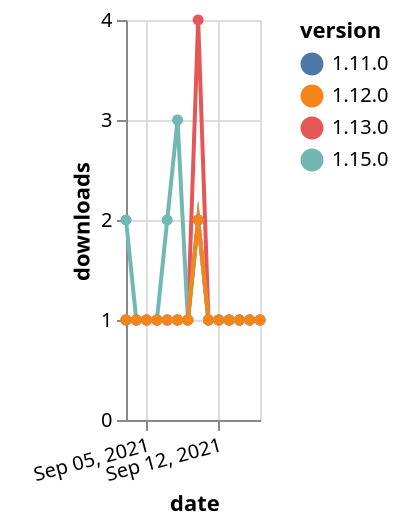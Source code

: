 {"$schema": "https://vega.github.io/schema/vega-lite/v5.json", "description": "A simple bar chart with embedded data.", "data": {"values": [{"date": "2021-09-03", "total": 240, "delta": 1, "version": "1.11.0"}, {"date": "2021-09-04", "total": 241, "delta": 1, "version": "1.11.0"}, {"date": "2021-09-05", "total": 242, "delta": 1, "version": "1.11.0"}, {"date": "2021-09-06", "total": 243, "delta": 1, "version": "1.11.0"}, {"date": "2021-09-07", "total": 244, "delta": 1, "version": "1.11.0"}, {"date": "2021-09-08", "total": 245, "delta": 1, "version": "1.11.0"}, {"date": "2021-09-09", "total": 246, "delta": 1, "version": "1.11.0"}, {"date": "2021-09-10", "total": 248, "delta": 2, "version": "1.11.0"}, {"date": "2021-09-11", "total": 249, "delta": 1, "version": "1.11.0"}, {"date": "2021-09-12", "total": 250, "delta": 1, "version": "1.11.0"}, {"date": "2021-09-13", "total": 251, "delta": 1, "version": "1.11.0"}, {"date": "2021-09-14", "total": 252, "delta": 1, "version": "1.11.0"}, {"date": "2021-09-15", "total": 253, "delta": 1, "version": "1.11.0"}, {"date": "2021-09-16", "total": 254, "delta": 1, "version": "1.11.0"}, {"date": "2021-09-03", "total": 370, "delta": 1, "version": "1.13.0"}, {"date": "2021-09-04", "total": 371, "delta": 1, "version": "1.13.0"}, {"date": "2021-09-05", "total": 372, "delta": 1, "version": "1.13.0"}, {"date": "2021-09-06", "total": 373, "delta": 1, "version": "1.13.0"}, {"date": "2021-09-07", "total": 374, "delta": 1, "version": "1.13.0"}, {"date": "2021-09-08", "total": 375, "delta": 1, "version": "1.13.0"}, {"date": "2021-09-09", "total": 376, "delta": 1, "version": "1.13.0"}, {"date": "2021-09-10", "total": 380, "delta": 4, "version": "1.13.0"}, {"date": "2021-09-11", "total": 381, "delta": 1, "version": "1.13.0"}, {"date": "2021-09-12", "total": 382, "delta": 1, "version": "1.13.0"}, {"date": "2021-09-13", "total": 383, "delta": 1, "version": "1.13.0"}, {"date": "2021-09-14", "total": 384, "delta": 1, "version": "1.13.0"}, {"date": "2021-09-15", "total": 385, "delta": 1, "version": "1.13.0"}, {"date": "2021-09-16", "total": 386, "delta": 1, "version": "1.13.0"}, {"date": "2021-09-03", "total": 117, "delta": 2, "version": "1.15.0"}, {"date": "2021-09-04", "total": 118, "delta": 1, "version": "1.15.0"}, {"date": "2021-09-05", "total": 119, "delta": 1, "version": "1.15.0"}, {"date": "2021-09-06", "total": 120, "delta": 1, "version": "1.15.0"}, {"date": "2021-09-07", "total": 122, "delta": 2, "version": "1.15.0"}, {"date": "2021-09-08", "total": 125, "delta": 3, "version": "1.15.0"}, {"date": "2021-09-09", "total": 126, "delta": 1, "version": "1.15.0"}, {"date": "2021-09-10", "total": 128, "delta": 2, "version": "1.15.0"}, {"date": "2021-09-11", "total": 129, "delta": 1, "version": "1.15.0"}, {"date": "2021-09-12", "total": 130, "delta": 1, "version": "1.15.0"}, {"date": "2021-09-13", "total": 131, "delta": 1, "version": "1.15.0"}, {"date": "2021-09-14", "total": 132, "delta": 1, "version": "1.15.0"}, {"date": "2021-09-15", "total": 133, "delta": 1, "version": "1.15.0"}, {"date": "2021-09-16", "total": 134, "delta": 1, "version": "1.15.0"}, {"date": "2021-09-03", "total": 181, "delta": 1, "version": "1.12.0"}, {"date": "2021-09-04", "total": 182, "delta": 1, "version": "1.12.0"}, {"date": "2021-09-05", "total": 183, "delta": 1, "version": "1.12.0"}, {"date": "2021-09-06", "total": 184, "delta": 1, "version": "1.12.0"}, {"date": "2021-09-07", "total": 185, "delta": 1, "version": "1.12.0"}, {"date": "2021-09-08", "total": 186, "delta": 1, "version": "1.12.0"}, {"date": "2021-09-09", "total": 187, "delta": 1, "version": "1.12.0"}, {"date": "2021-09-10", "total": 189, "delta": 2, "version": "1.12.0"}, {"date": "2021-09-11", "total": 190, "delta": 1, "version": "1.12.0"}, {"date": "2021-09-12", "total": 191, "delta": 1, "version": "1.12.0"}, {"date": "2021-09-13", "total": 192, "delta": 1, "version": "1.12.0"}, {"date": "2021-09-14", "total": 193, "delta": 1, "version": "1.12.0"}, {"date": "2021-09-15", "total": 194, "delta": 1, "version": "1.12.0"}, {"date": "2021-09-16", "total": 195, "delta": 1, "version": "1.12.0"}]}, "width": "container", "mark": {"type": "line", "point": {"filled": true}}, "encoding": {"x": {"field": "date", "type": "temporal", "timeUnit": "yearmonthdate", "title": "date", "axis": {"labelAngle": -15}}, "y": {"field": "delta", "type": "quantitative", "title": "downloads"}, "color": {"field": "version", "type": "nominal"}, "tooltip": {"field": "delta"}}}
